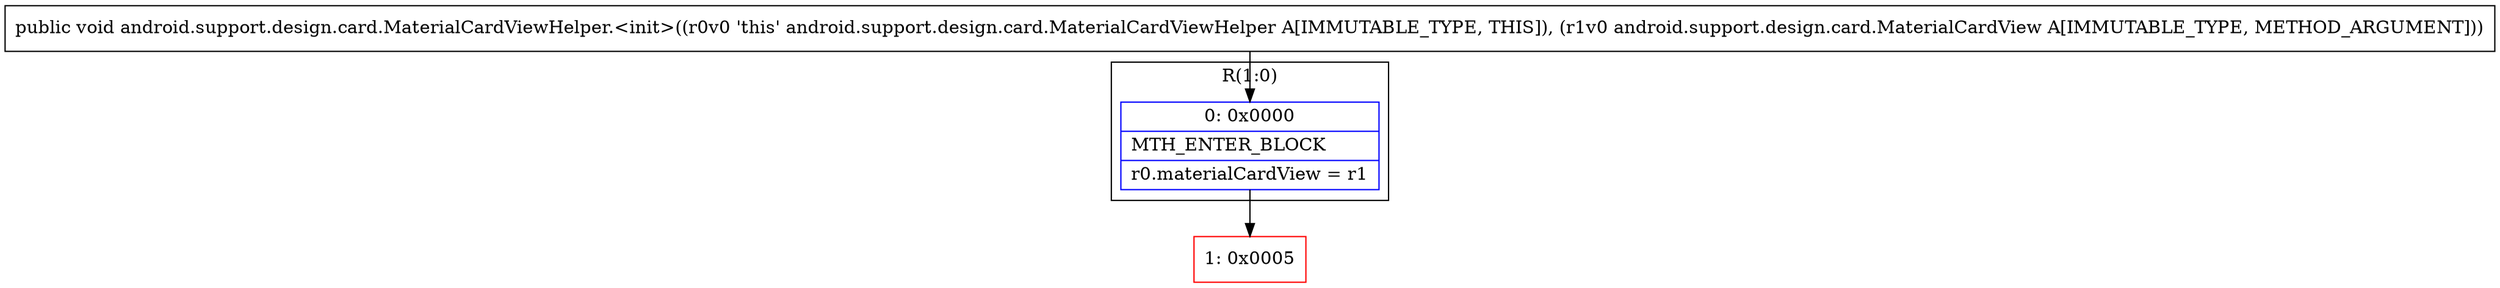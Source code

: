 digraph "CFG forandroid.support.design.card.MaterialCardViewHelper.\<init\>(Landroid\/support\/design\/card\/MaterialCardView;)V" {
subgraph cluster_Region_1448033350 {
label = "R(1:0)";
node [shape=record,color=blue];
Node_0 [shape=record,label="{0\:\ 0x0000|MTH_ENTER_BLOCK\l|r0.materialCardView = r1\l}"];
}
Node_1 [shape=record,color=red,label="{1\:\ 0x0005}"];
MethodNode[shape=record,label="{public void android.support.design.card.MaterialCardViewHelper.\<init\>((r0v0 'this' android.support.design.card.MaterialCardViewHelper A[IMMUTABLE_TYPE, THIS]), (r1v0 android.support.design.card.MaterialCardView A[IMMUTABLE_TYPE, METHOD_ARGUMENT])) }"];
MethodNode -> Node_0;
Node_0 -> Node_1;
}

